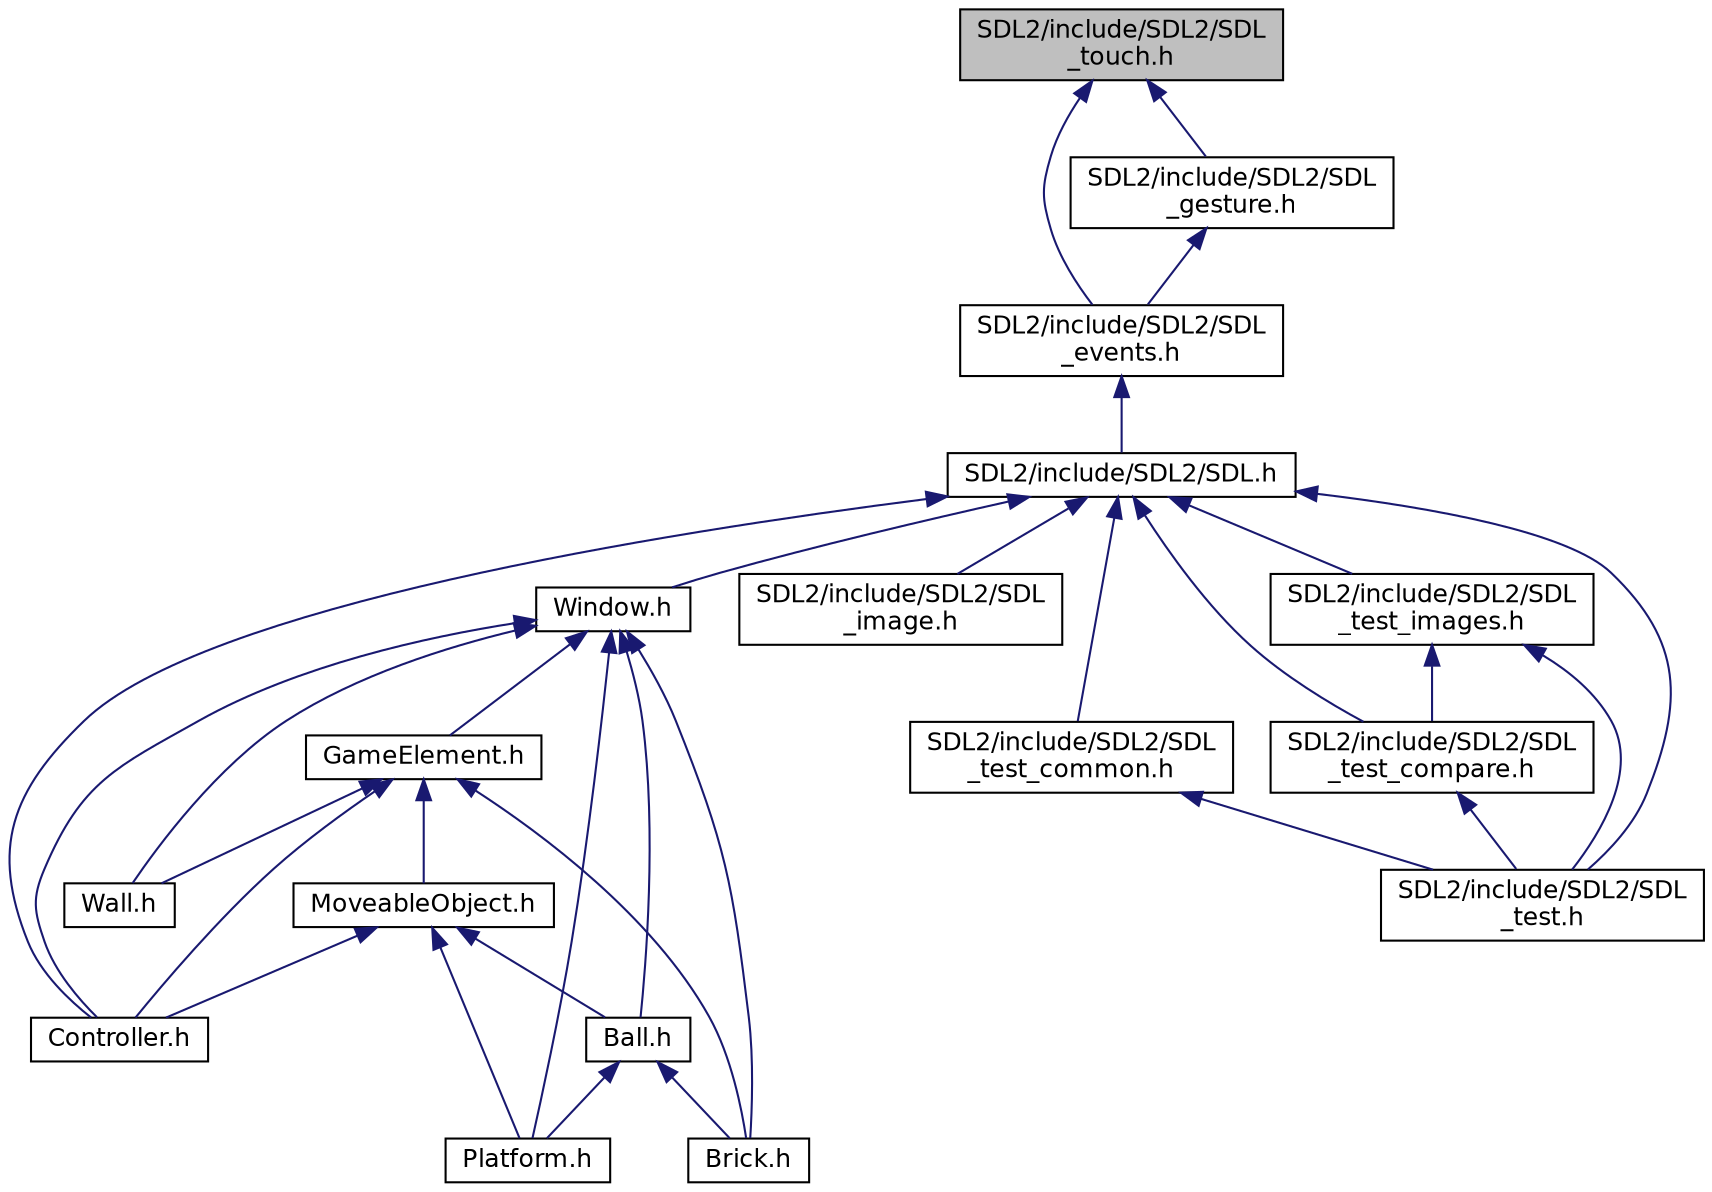 digraph "SDL2/include/SDL2/SDL_touch.h"
{
  edge [fontname="Helvetica",fontsize="12",labelfontname="Helvetica",labelfontsize="12"];
  node [fontname="Helvetica",fontsize="12",shape=record];
  Node16 [label="SDL2/include/SDL2/SDL\l_touch.h",height=0.2,width=0.4,color="black", fillcolor="grey75", style="filled", fontcolor="black"];
  Node16 -> Node17 [dir="back",color="midnightblue",fontsize="12",style="solid",fontname="Helvetica"];
  Node17 [label="SDL2/include/SDL2/SDL\l_gesture.h",height=0.2,width=0.4,color="black", fillcolor="white", style="filled",URL="$_s_d_l__gesture_8h.html",tooltip="Include file for SDL gesture event handling. "];
  Node17 -> Node18 [dir="back",color="midnightblue",fontsize="12",style="solid",fontname="Helvetica"];
  Node18 [label="SDL2/include/SDL2/SDL\l_events.h",height=0.2,width=0.4,color="black", fillcolor="white", style="filled",URL="$_s_d_l__events_8h.html",tooltip="Include file for SDL event handling. "];
  Node18 -> Node19 [dir="back",color="midnightblue",fontsize="12",style="solid",fontname="Helvetica"];
  Node19 [label="SDL2/include/SDL2/SDL.h",height=0.2,width=0.4,color="black", fillcolor="white", style="filled",URL="$_s_d_l_8h.html",tooltip="Main include header for the SDL library. "];
  Node19 -> Node20 [dir="back",color="midnightblue",fontsize="12",style="solid",fontname="Helvetica"];
  Node20 [label="Window.h",height=0.2,width=0.4,color="black", fillcolor="white", style="filled",URL="$_window_8h_source.html"];
  Node20 -> Node21 [dir="back",color="midnightblue",fontsize="12",style="solid",fontname="Helvetica"];
  Node21 [label="Ball.h",height=0.2,width=0.4,color="black", fillcolor="white", style="filled",URL="$_ball_8h_source.html"];
  Node21 -> Node22 [dir="back",color="midnightblue",fontsize="12",style="solid",fontname="Helvetica"];
  Node22 [label="Brick.h",height=0.2,width=0.4,color="black", fillcolor="white", style="filled",URL="$_brick_8h_source.html"];
  Node21 -> Node23 [dir="back",color="midnightblue",fontsize="12",style="solid",fontname="Helvetica"];
  Node23 [label="Platform.h",height=0.2,width=0.4,color="black", fillcolor="white", style="filled",URL="$_platform_8h_source.html"];
  Node20 -> Node24 [dir="back",color="midnightblue",fontsize="12",style="solid",fontname="Helvetica"];
  Node24 [label="GameElement.h",height=0.2,width=0.4,color="black", fillcolor="white", style="filled",URL="$_game_element_8h_source.html"];
  Node24 -> Node25 [dir="back",color="midnightblue",fontsize="12",style="solid",fontname="Helvetica"];
  Node25 [label="MoveableObject.h",height=0.2,width=0.4,color="black", fillcolor="white", style="filled",URL="$_moveable_object_8h_source.html"];
  Node25 -> Node21 [dir="back",color="midnightblue",fontsize="12",style="solid",fontname="Helvetica"];
  Node25 -> Node26 [dir="back",color="midnightblue",fontsize="12",style="solid",fontname="Helvetica"];
  Node26 [label="Controller.h",height=0.2,width=0.4,color="black", fillcolor="white", style="filled",URL="$_controller_8h_source.html"];
  Node25 -> Node23 [dir="back",color="midnightblue",fontsize="12",style="solid",fontname="Helvetica"];
  Node24 -> Node22 [dir="back",color="midnightblue",fontsize="12",style="solid",fontname="Helvetica"];
  Node24 -> Node26 [dir="back",color="midnightblue",fontsize="12",style="solid",fontname="Helvetica"];
  Node24 -> Node27 [dir="back",color="midnightblue",fontsize="12",style="solid",fontname="Helvetica"];
  Node27 [label="Wall.h",height=0.2,width=0.4,color="black", fillcolor="white", style="filled",URL="$_wall_8h_source.html"];
  Node20 -> Node22 [dir="back",color="midnightblue",fontsize="12",style="solid",fontname="Helvetica"];
  Node20 -> Node26 [dir="back",color="midnightblue",fontsize="12",style="solid",fontname="Helvetica"];
  Node20 -> Node23 [dir="back",color="midnightblue",fontsize="12",style="solid",fontname="Helvetica"];
  Node20 -> Node27 [dir="back",color="midnightblue",fontsize="12",style="solid",fontname="Helvetica"];
  Node19 -> Node26 [dir="back",color="midnightblue",fontsize="12",style="solid",fontname="Helvetica"];
  Node19 -> Node28 [dir="back",color="midnightblue",fontsize="12",style="solid",fontname="Helvetica"];
  Node28 [label="SDL2/include/SDL2/SDL\l_image.h",height=0.2,width=0.4,color="black", fillcolor="white", style="filled",URL="$_s_d_l__image_8h_source.html"];
  Node19 -> Node29 [dir="back",color="midnightblue",fontsize="12",style="solid",fontname="Helvetica"];
  Node29 [label="SDL2/include/SDL2/SDL\l_test.h",height=0.2,width=0.4,color="black", fillcolor="white", style="filled",URL="$_s_d_l__test_8h.html",tooltip="Include file for SDL test framework. "];
  Node19 -> Node30 [dir="back",color="midnightblue",fontsize="12",style="solid",fontname="Helvetica"];
  Node30 [label="SDL2/include/SDL2/SDL\l_test_common.h",height=0.2,width=0.4,color="black", fillcolor="white", style="filled",URL="$_s_d_l__test__common_8h.html",tooltip="Include file for SDL test framework. "];
  Node30 -> Node29 [dir="back",color="midnightblue",fontsize="12",style="solid",fontname="Helvetica"];
  Node19 -> Node31 [dir="back",color="midnightblue",fontsize="12",style="solid",fontname="Helvetica"];
  Node31 [label="SDL2/include/SDL2/SDL\l_test_compare.h",height=0.2,width=0.4,color="black", fillcolor="white", style="filled",URL="$_s_d_l__test__compare_8h.html",tooltip="Include file for SDL test framework. "];
  Node31 -> Node29 [dir="back",color="midnightblue",fontsize="12",style="solid",fontname="Helvetica"];
  Node19 -> Node32 [dir="back",color="midnightblue",fontsize="12",style="solid",fontname="Helvetica"];
  Node32 [label="SDL2/include/SDL2/SDL\l_test_images.h",height=0.2,width=0.4,color="black", fillcolor="white", style="filled",URL="$_s_d_l__test__images_8h.html",tooltip="Include file for SDL test framework. "];
  Node32 -> Node31 [dir="back",color="midnightblue",fontsize="12",style="solid",fontname="Helvetica"];
  Node32 -> Node29 [dir="back",color="midnightblue",fontsize="12",style="solid",fontname="Helvetica"];
  Node16 -> Node18 [dir="back",color="midnightblue",fontsize="12",style="solid",fontname="Helvetica"];
}
